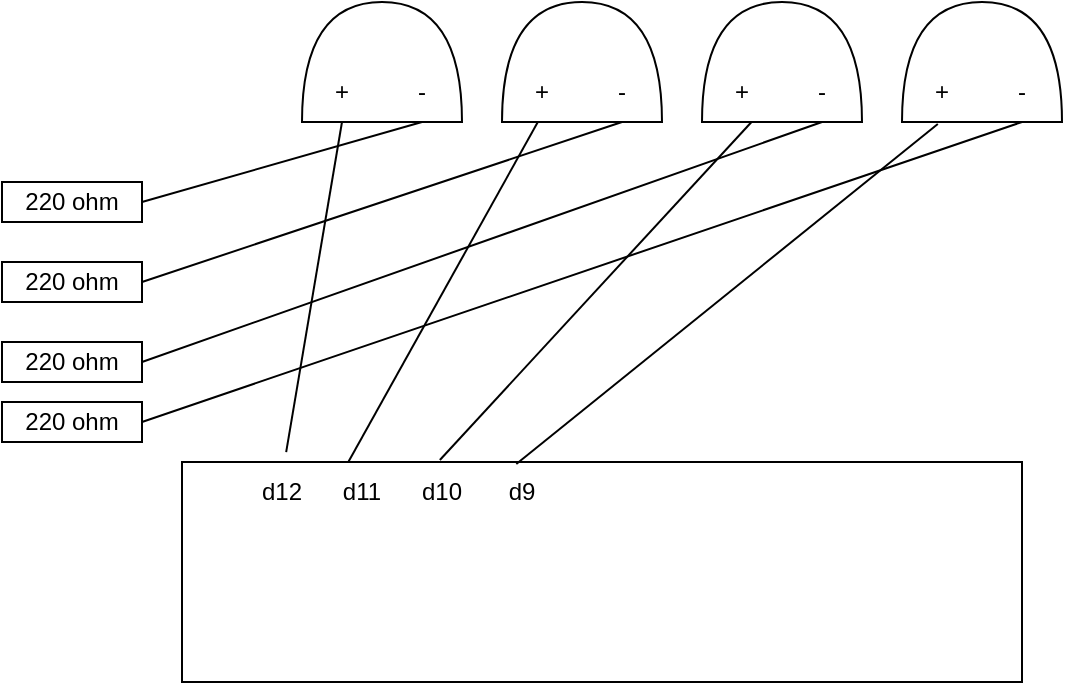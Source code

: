 <mxfile version="16.6.2" type="device"><diagram id="VZb7ocNFPYTUL69zi7at" name="Page-1"><mxGraphModel dx="830" dy="702" grid="1" gridSize="10" guides="1" tooltips="1" connect="1" arrows="1" fold="1" page="1" pageScale="1" pageWidth="827" pageHeight="1169" math="0" shadow="0"><root><mxCell id="0"/><mxCell id="1" parent="0"/><mxCell id="mjT2Vnmo4gS9ZCYZiCST-6" value="" style="rounded=0;whiteSpace=wrap;html=1;" vertex="1" parent="1"><mxGeometry x="350" y="280" width="420" height="110" as="geometry"/></mxCell><mxCell id="mjT2Vnmo4gS9ZCYZiCST-7" value="" style="shape=or;whiteSpace=wrap;html=1;rotation=-90;" vertex="1" parent="1"><mxGeometry x="420" y="40" width="60" height="80" as="geometry"/></mxCell><mxCell id="mjT2Vnmo4gS9ZCYZiCST-8" value="" style="endArrow=none;html=1;rounded=0;entryX=0;entryY=0.25;entryDx=0;entryDy=0;entryPerimeter=0;exitX=0.124;exitY=-0.045;exitDx=0;exitDy=0;exitPerimeter=0;" edge="1" parent="1" source="mjT2Vnmo4gS9ZCYZiCST-6" target="mjT2Vnmo4gS9ZCYZiCST-7"><mxGeometry width="50" height="50" relative="1" as="geometry"><mxPoint x="390" y="390" as="sourcePoint"/><mxPoint x="440" y="340" as="targetPoint"/></mxGeometry></mxCell><mxCell id="mjT2Vnmo4gS9ZCYZiCST-9" value="d12&lt;br&gt;" style="text;html=1;strokeColor=none;fillColor=none;align=center;verticalAlign=middle;whiteSpace=wrap;rounded=0;" vertex="1" parent="1"><mxGeometry x="370" y="280" width="60" height="30" as="geometry"/></mxCell><mxCell id="mjT2Vnmo4gS9ZCYZiCST-12" value="+&lt;br&gt;" style="text;html=1;strokeColor=none;fillColor=none;align=center;verticalAlign=middle;whiteSpace=wrap;rounded=0;" vertex="1" parent="1"><mxGeometry x="400" y="80" width="60" height="30" as="geometry"/></mxCell><mxCell id="mjT2Vnmo4gS9ZCYZiCST-13" value="" style="shape=or;whiteSpace=wrap;html=1;rotation=-90;" vertex="1" parent="1"><mxGeometry x="520" y="40" width="60" height="80" as="geometry"/></mxCell><mxCell id="mjT2Vnmo4gS9ZCYZiCST-14" value="" style="shape=or;whiteSpace=wrap;html=1;rotation=-90;" vertex="1" parent="1"><mxGeometry x="620" y="40" width="60" height="80" as="geometry"/></mxCell><mxCell id="mjT2Vnmo4gS9ZCYZiCST-15" value="" style="shape=or;whiteSpace=wrap;html=1;rotation=-90;" vertex="1" parent="1"><mxGeometry x="720" y="40" width="60" height="80" as="geometry"/></mxCell><mxCell id="mjT2Vnmo4gS9ZCYZiCST-17" value="-" style="text;html=1;strokeColor=none;fillColor=none;align=center;verticalAlign=middle;whiteSpace=wrap;rounded=0;" vertex="1" parent="1"><mxGeometry x="440" y="80" width="60" height="30" as="geometry"/></mxCell><mxCell id="mjT2Vnmo4gS9ZCYZiCST-18" value="220 ohm" style="rounded=0;whiteSpace=wrap;html=1;" vertex="1" parent="1"><mxGeometry x="260" y="140" width="70" height="20" as="geometry"/></mxCell><mxCell id="mjT2Vnmo4gS9ZCYZiCST-19" value="" style="endArrow=none;html=1;rounded=0;entryX=1;entryY=1;entryDx=0;entryDy=0;exitX=0;exitY=0.75;exitDx=0;exitDy=0;exitPerimeter=0;" edge="1" parent="1"><mxGeometry width="50" height="50" relative="1" as="geometry"><mxPoint x="570" y="110" as="sourcePoint"/><mxPoint x="570" y="110" as="targetPoint"/><Array as="points"><mxPoint x="330" y="190"/></Array></mxGeometry></mxCell><mxCell id="mjT2Vnmo4gS9ZCYZiCST-20" value="" style="endArrow=none;html=1;rounded=0;entryX=1;entryY=1;entryDx=0;entryDy=0;exitX=0;exitY=0.75;exitDx=0;exitDy=0;exitPerimeter=0;" edge="1" parent="1"><mxGeometry width="50" height="50" relative="1" as="geometry"><mxPoint x="670" y="110" as="sourcePoint"/><mxPoint x="670" y="110" as="targetPoint"/><Array as="points"><mxPoint x="330" y="230"/></Array></mxGeometry></mxCell><mxCell id="mjT2Vnmo4gS9ZCYZiCST-21" value="" style="endArrow=none;html=1;rounded=0;entryX=1;entryY=1;entryDx=0;entryDy=0;exitX=0;exitY=0.75;exitDx=0;exitDy=0;exitPerimeter=0;" edge="1" parent="1"><mxGeometry width="50" height="50" relative="1" as="geometry"><mxPoint x="770" y="110" as="sourcePoint"/><mxPoint x="770" y="110" as="targetPoint"/><Array as="points"><mxPoint x="330" y="260"/></Array></mxGeometry></mxCell><mxCell id="mjT2Vnmo4gS9ZCYZiCST-22" value="-" style="text;html=1;strokeColor=none;fillColor=none;align=center;verticalAlign=middle;whiteSpace=wrap;rounded=0;" vertex="1" parent="1"><mxGeometry x="540" y="80" width="60" height="30" as="geometry"/></mxCell><mxCell id="mjT2Vnmo4gS9ZCYZiCST-23" value="-" style="text;html=1;strokeColor=none;fillColor=none;align=center;verticalAlign=middle;whiteSpace=wrap;rounded=0;" vertex="1" parent="1"><mxGeometry x="640" y="80" width="60" height="30" as="geometry"/></mxCell><mxCell id="mjT2Vnmo4gS9ZCYZiCST-24" value="-" style="text;html=1;strokeColor=none;fillColor=none;align=center;verticalAlign=middle;whiteSpace=wrap;rounded=0;" vertex="1" parent="1"><mxGeometry x="740" y="80" width="60" height="30" as="geometry"/></mxCell><mxCell id="mjT2Vnmo4gS9ZCYZiCST-25" value="+&lt;br&gt;" style="text;html=1;strokeColor=none;fillColor=none;align=center;verticalAlign=middle;whiteSpace=wrap;rounded=0;" vertex="1" parent="1"><mxGeometry x="500" y="80" width="60" height="30" as="geometry"/></mxCell><mxCell id="mjT2Vnmo4gS9ZCYZiCST-26" value="" style="endArrow=none;html=1;rounded=0;entryX=1;entryY=1;entryDx=0;entryDy=0;exitX=0;exitY=0.75;exitDx=0;exitDy=0;exitPerimeter=0;" edge="1" parent="1"><mxGeometry width="50" height="50" relative="1" as="geometry"><mxPoint x="470" y="110" as="sourcePoint"/><mxPoint x="470" y="110" as="targetPoint"/><Array as="points"><mxPoint x="330" y="150"/></Array></mxGeometry></mxCell><mxCell id="mjT2Vnmo4gS9ZCYZiCST-27" value="+&lt;br&gt;" style="text;html=1;strokeColor=none;fillColor=none;align=center;verticalAlign=middle;whiteSpace=wrap;rounded=0;" vertex="1" parent="1"><mxGeometry x="600" y="80" width="60" height="30" as="geometry"/></mxCell><mxCell id="mjT2Vnmo4gS9ZCYZiCST-28" value="+&lt;br&gt;" style="text;html=1;strokeColor=none;fillColor=none;align=center;verticalAlign=middle;whiteSpace=wrap;rounded=0;" vertex="1" parent="1"><mxGeometry x="700" y="80" width="60" height="30" as="geometry"/></mxCell><mxCell id="mjT2Vnmo4gS9ZCYZiCST-29" value="" style="endArrow=none;html=1;rounded=0;entryX=0;entryY=0.25;entryDx=0;entryDy=0;entryPerimeter=0;exitX=0.198;exitY=0;exitDx=0;exitDy=0;exitPerimeter=0;" edge="1" parent="1" source="mjT2Vnmo4gS9ZCYZiCST-6"><mxGeometry width="50" height="50" relative="1" as="geometry"><mxPoint x="500.0" y="275.05" as="sourcePoint"/><mxPoint x="527.92" y="110" as="targetPoint"/></mxGeometry></mxCell><mxCell id="mjT2Vnmo4gS9ZCYZiCST-30" value="" style="endArrow=none;html=1;rounded=0;entryX=0;entryY=0.25;entryDx=0;entryDy=0;entryPerimeter=0;exitX=0.307;exitY=-0.009;exitDx=0;exitDy=0;exitPerimeter=0;" edge="1" parent="1" source="mjT2Vnmo4gS9ZCYZiCST-6"><mxGeometry width="50" height="50" relative="1" as="geometry"><mxPoint x="540.0" y="280" as="sourcePoint"/><mxPoint x="634.76" y="110" as="targetPoint"/></mxGeometry></mxCell><mxCell id="mjT2Vnmo4gS9ZCYZiCST-31" value="" style="endArrow=none;html=1;rounded=0;entryX=0;entryY=0.25;entryDx=0;entryDy=0;entryPerimeter=0;exitX=0.398;exitY=0.009;exitDx=0;exitDy=0;exitPerimeter=0;" edge="1" parent="1" source="mjT2Vnmo4gS9ZCYZiCST-6"><mxGeometry width="50" height="50" relative="1" as="geometry"><mxPoint x="572.09" y="280" as="sourcePoint"/><mxPoint x="727.91" y="110.99" as="targetPoint"/></mxGeometry></mxCell><mxCell id="mjT2Vnmo4gS9ZCYZiCST-32" value="d11" style="text;html=1;strokeColor=none;fillColor=none;align=center;verticalAlign=middle;whiteSpace=wrap;rounded=0;" vertex="1" parent="1"><mxGeometry x="410" y="280" width="60" height="30" as="geometry"/></mxCell><mxCell id="mjT2Vnmo4gS9ZCYZiCST-33" value="d10" style="text;html=1;strokeColor=none;fillColor=none;align=center;verticalAlign=middle;whiteSpace=wrap;rounded=0;" vertex="1" parent="1"><mxGeometry x="450" y="280" width="60" height="30" as="geometry"/></mxCell><mxCell id="mjT2Vnmo4gS9ZCYZiCST-34" value="d9" style="text;html=1;strokeColor=none;fillColor=none;align=center;verticalAlign=middle;whiteSpace=wrap;rounded=0;" vertex="1" parent="1"><mxGeometry x="490" y="280" width="60" height="30" as="geometry"/></mxCell><mxCell id="mjT2Vnmo4gS9ZCYZiCST-35" value="220 ohm" style="rounded=0;whiteSpace=wrap;html=1;" vertex="1" parent="1"><mxGeometry x="260" y="180" width="70" height="20" as="geometry"/></mxCell><mxCell id="mjT2Vnmo4gS9ZCYZiCST-36" value="220 ohm" style="rounded=0;whiteSpace=wrap;html=1;" vertex="1" parent="1"><mxGeometry x="260" y="220" width="70" height="20" as="geometry"/></mxCell><mxCell id="mjT2Vnmo4gS9ZCYZiCST-37" value="220 ohm" style="rounded=0;whiteSpace=wrap;html=1;" vertex="1" parent="1"><mxGeometry x="260" y="250" width="70" height="20" as="geometry"/></mxCell></root></mxGraphModel></diagram></mxfile>